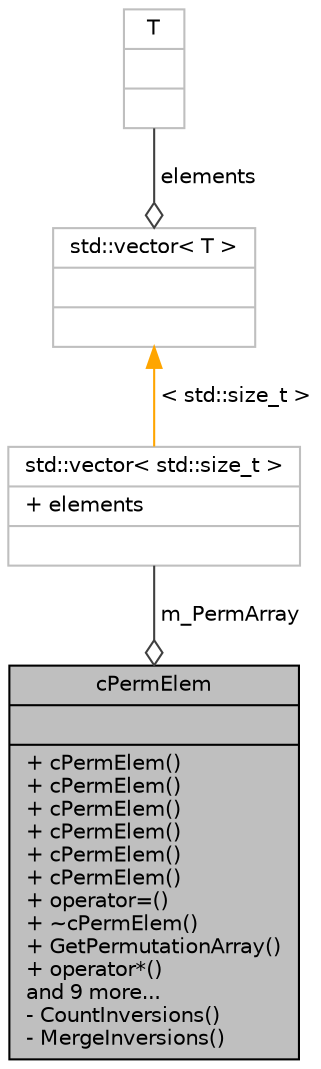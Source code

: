 digraph G
{
  edge [fontname="Helvetica",fontsize="10",labelfontname="Helvetica",labelfontsize="10"];
  node [fontname="Helvetica",fontsize="10",shape=record];
  Node1 [label="{cPermElem\n||+ cPermElem()\l+ cPermElem()\l+ cPermElem()\l+ cPermElem()\l+ cPermElem()\l+ cPermElem()\l+ operator=()\l+ ~cPermElem()\l+ GetPermutationArray()\l+ operator*()\land 9 more...\l- CountInversions()\l- MergeInversions()\l}",height=0.2,width=0.4,color="black", fillcolor="grey75", style="filled" fontcolor="black"];
  Node2 -> Node1 [color="grey25",fontsize="10",style="solid",label=" m_PermArray" ,arrowhead="odiamond"];
  Node2 [label="{std::vector\< std::size_t \>\n|+ elements\l|}",height=0.2,width=0.4,color="grey75", fillcolor="white", style="filled"];
  Node3 -> Node2 [dir="back",color="orange",fontsize="10",style="solid",label=" \< std::size_t \>" ];
  Node3 [label="{std::vector\< T \>\n||}",height=0.2,width=0.4,color="grey75", fillcolor="white", style="filled",tooltip="STL class."];
  Node4 -> Node3 [color="grey25",fontsize="10",style="solid",label=" elements" ,arrowhead="odiamond"];
  Node4 [label="{T\n||}",height=0.2,width=0.4,color="grey75", fillcolor="white", style="filled"];
}
